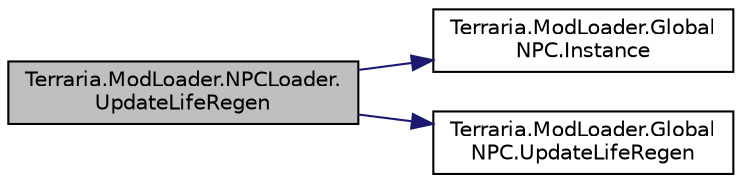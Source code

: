 digraph "Terraria.ModLoader.NPCLoader.UpdateLifeRegen"
{
  edge [fontname="Helvetica",fontsize="10",labelfontname="Helvetica",labelfontsize="10"];
  node [fontname="Helvetica",fontsize="10",shape=record];
  rankdir="LR";
  Node301 [label="Terraria.ModLoader.NPCLoader.\lUpdateLifeRegen",height=0.2,width=0.4,color="black", fillcolor="grey75", style="filled", fontcolor="black"];
  Node301 -> Node302 [color="midnightblue",fontsize="10",style="solid",fontname="Helvetica"];
  Node302 [label="Terraria.ModLoader.Global\lNPC.Instance",height=0.2,width=0.4,color="black", fillcolor="white", style="filled",URL="$class_terraria_1_1_mod_loader_1_1_global_n_p_c.html#a864f48a10f6273f77c6a089b9baa8e4c"];
  Node301 -> Node303 [color="midnightblue",fontsize="10",style="solid",fontname="Helvetica"];
  Node303 [label="Terraria.ModLoader.Global\lNPC.UpdateLifeRegen",height=0.2,width=0.4,color="black", fillcolor="white", style="filled",URL="$class_terraria_1_1_mod_loader_1_1_global_n_p_c.html#a6e84a3d90afc82add5f85b9ebe6a7031",tooltip="Allows you to make the NPC either regenerate health or take damage over time by setting npc..."];
}
